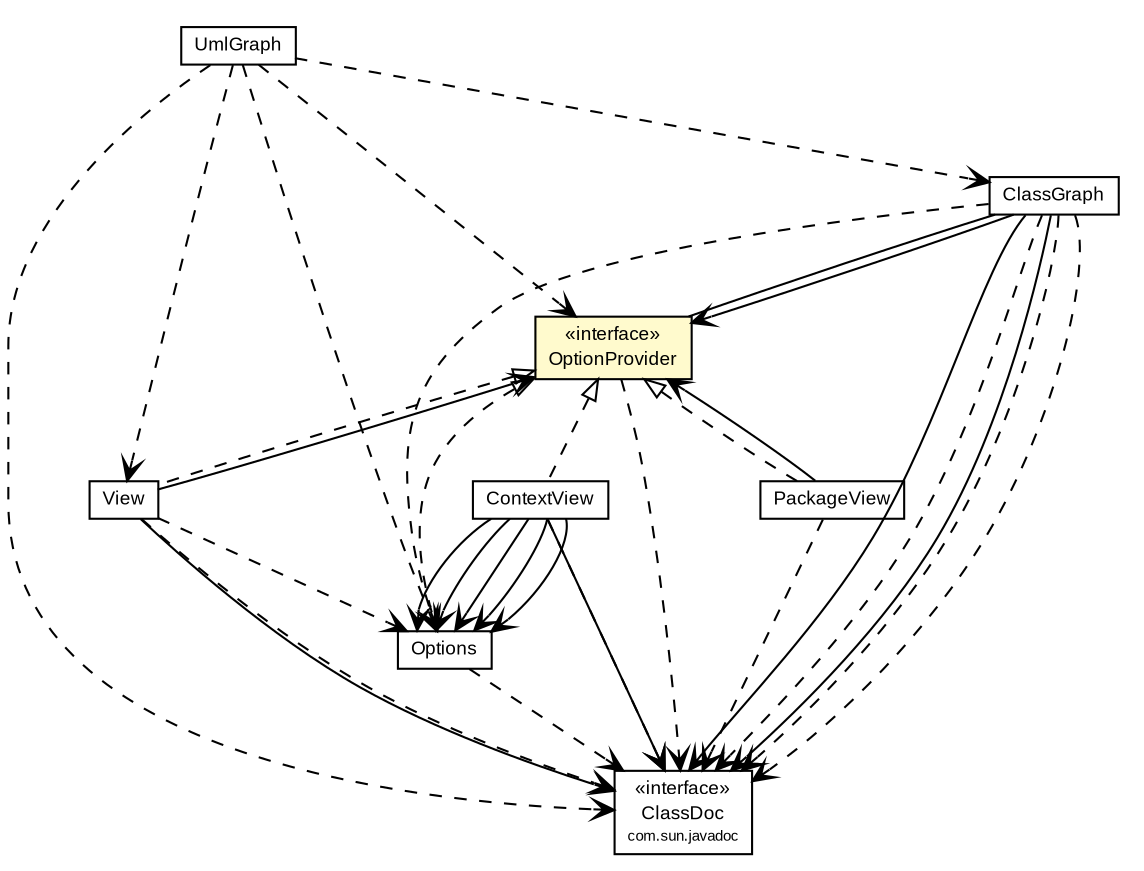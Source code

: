 #!/usr/local/bin/dot
#
# Class diagram 
# Generated by UmlGraph version 4.9 (http://www.spinellis.gr/sw/umlgraph)
#

digraph G {
	edge [fontname="arial",fontsize=10,labelfontname="arial",labelfontsize=10];
	node [fontname="arial",fontsize=10,shape=plaintext];
	// gr.spinellis.umlgraph.doclet.Options
	c778 [label=<<table border="0" cellborder="1" cellspacing="0" cellpadding="2" port="p" href="./Options.html">
		<tr><td><table border="0" cellspacing="0" cellpadding="1">
			<tr><td> Options </td></tr>
		</table></td></tr>
		</table>>, fontname="arial", fontcolor="black", fontsize=9.0];
	// gr.spinellis.umlgraph.doclet.UmlGraph
	c780 [label=<<table border="0" cellborder="1" cellspacing="0" cellpadding="2" port="p" href="./UmlGraph.html">
		<tr><td><table border="0" cellspacing="0" cellpadding="1">
			<tr><td> UmlGraph </td></tr>
		</table></td></tr>
		</table>>, fontname="arial", fontcolor="black", fontsize=9.0];
	// gr.spinellis.umlgraph.doclet.ClassGraph
	c781 [label=<<table border="0" cellborder="1" cellspacing="0" cellpadding="2" port="p" href="./ClassGraph.html">
		<tr><td><table border="0" cellspacing="0" cellpadding="1">
			<tr><td> ClassGraph </td></tr>
		</table></td></tr>
		</table>>, fontname="arial", fontcolor="black", fontsize=9.0];
	// gr.spinellis.umlgraph.doclet.View
	c788 [label=<<table border="0" cellborder="1" cellspacing="0" cellpadding="2" port="p" href="./View.html">
		<tr><td><table border="0" cellspacing="0" cellpadding="1">
			<tr><td> View </td></tr>
		</table></td></tr>
		</table>>, fontname="arial", fontcolor="black", fontsize=9.0];
	// gr.spinellis.umlgraph.doclet.PackageView
	c792 [label=<<table border="0" cellborder="1" cellspacing="0" cellpadding="2" port="p" href="./PackageView.html">
		<tr><td><table border="0" cellspacing="0" cellpadding="1">
			<tr><td> PackageView </td></tr>
		</table></td></tr>
		</table>>, fontname="arial", fontcolor="black", fontsize=9.0];
	// gr.spinellis.umlgraph.doclet.ContextView
	c794 [label=<<table border="0" cellborder="1" cellspacing="0" cellpadding="2" port="p" href="./ContextView.html">
		<tr><td><table border="0" cellspacing="0" cellpadding="1">
			<tr><td> ContextView </td></tr>
		</table></td></tr>
		</table>>, fontname="arial", fontcolor="black", fontsize=9.0];
	// gr.spinellis.umlgraph.doclet.OptionProvider
	c800 [label=<<table border="0" cellborder="1" cellspacing="0" cellpadding="2" port="p" bgcolor="lemonChiffon" href="./OptionProvider.html">
		<tr><td><table border="0" cellspacing="0" cellpadding="1">
			<tr><td> &laquo;interface&raquo; </td></tr>
			<tr><td> OptionProvider </td></tr>
		</table></td></tr>
		</table>>, fontname="arial", fontcolor="black", fontsize=9.0];
	//gr.spinellis.umlgraph.doclet.Options implements gr.spinellis.umlgraph.doclet.OptionProvider
	c800:p -> c778:p [dir=back,arrowtail=empty,style=dashed];
	// gr.spinellis.umlgraph.doclet.UmlGraph DEPEND gr.spinellis.umlgraph.doclet.OptionProvider
	c780:p -> c800:p [taillabel="", label="", headlabel="", fontname="arial", fontcolor="black", fontsize=10.0, color="black", arrowhead=open, style=dashed];
	// gr.spinellis.umlgraph.doclet.UmlGraph DEPEND gr.spinellis.umlgraph.doclet.Options
	c780:p -> c778:p [taillabel="", label="", headlabel="", fontname="arial", fontcolor="black", fontsize=10.0, color="black", arrowhead=open, style=dashed];
	// gr.spinellis.umlgraph.doclet.UmlGraph DEPEND gr.spinellis.umlgraph.doclet.View
	c780:p -> c788:p [taillabel="", label="", headlabel="", fontname="arial", fontcolor="black", fontsize=10.0, color="black", arrowhead=open, style=dashed];
	// gr.spinellis.umlgraph.doclet.UmlGraph DEPEND gr.spinellis.umlgraph.doclet.ClassGraph
	c780:p -> c781:p [taillabel="", label="", headlabel="", fontname="arial", fontcolor="black", fontsize=10.0, color="black", arrowhead=open, style=dashed];
	// gr.spinellis.umlgraph.doclet.ClassGraph HAS gr.spinellis.umlgraph.doclet.OptionProvider
	c781:p -> c800:p [taillabel="", label="", headlabel="", fontname="arial", fontcolor="black", fontsize=10.0, color="black", arrowhead=none, arrowtail=ediamond];
	// gr.spinellis.umlgraph.doclet.ClassGraph DEPEND gr.spinellis.umlgraph.doclet.Options
	c781:p -> c778:p [taillabel="", label="", headlabel="", fontname="arial", fontcolor="black", fontsize=10.0, color="black", arrowhead=open, style=dashed];
	//gr.spinellis.umlgraph.doclet.View implements gr.spinellis.umlgraph.doclet.OptionProvider
	c800:p -> c788:p [dir=back,arrowtail=empty,style=dashed];
	// gr.spinellis.umlgraph.doclet.View DEPEND gr.spinellis.umlgraph.doclet.Options
	c788:p -> c778:p [taillabel="", label="", headlabel="", fontname="arial", fontcolor="black", fontsize=10.0, color="black", arrowhead=open, style=dashed];
	//gr.spinellis.umlgraph.doclet.PackageView implements gr.spinellis.umlgraph.doclet.OptionProvider
	c800:p -> c792:p [dir=back,arrowtail=empty,style=dashed];
	//gr.spinellis.umlgraph.doclet.ContextView implements gr.spinellis.umlgraph.doclet.OptionProvider
	c800:p -> c794:p [dir=back,arrowtail=empty,style=dashed];
	// gr.spinellis.umlgraph.doclet.ClassGraph NAVASSOC gr.spinellis.umlgraph.doclet.OptionProvider
	c781:p -> c800:p [taillabel="", label="", headlabel="", fontname="arial", fontcolor="black", fontsize=10.0, color="black", arrowhead=open];
	// gr.spinellis.umlgraph.doclet.ClassGraph NAVASSOC com.sun.javadoc.ClassDoc
	c781:p -> c807:p [taillabel="", label="", headlabel="", fontname="arial", fontcolor="black", fontsize=10.0, color="black", arrowhead=open];
	// gr.spinellis.umlgraph.doclet.ClassGraph NAVASSOC com.sun.javadoc.ClassDoc
	c781:p -> c807:p [taillabel="", label="", headlabel="", fontname="arial", fontcolor="black", fontsize=10.0, color="black", arrowhead=open];
	// gr.spinellis.umlgraph.doclet.View NAVASSOC com.sun.javadoc.ClassDoc
	c788:p -> c807:p [taillabel="", label="", headlabel="", fontname="arial", fontcolor="black", fontsize=10.0, color="black", arrowhead=open];
	// gr.spinellis.umlgraph.doclet.View NAVASSOC gr.spinellis.umlgraph.doclet.OptionProvider
	c788:p -> c800:p [taillabel="", label="", headlabel="", fontname="arial", fontcolor="black", fontsize=10.0, color="black", arrowhead=open];
	// gr.spinellis.umlgraph.doclet.PackageView NAVASSOC gr.spinellis.umlgraph.doclet.OptionProvider
	c792:p -> c800:p [taillabel="", label="", headlabel="", fontname="arial", fontcolor="black", fontsize=10.0, color="black", arrowhead=open];
	// gr.spinellis.umlgraph.doclet.ContextView NAVASSOC com.sun.javadoc.ClassDoc
	c794:p -> c807:p [taillabel="", label="", headlabel="", fontname="arial", fontcolor="black", fontsize=10.0, color="black", arrowhead=open];
	// gr.spinellis.umlgraph.doclet.ContextView NAVASSOC gr.spinellis.umlgraph.doclet.Options
	c794:p -> c778:p [taillabel="", label="", headlabel="", fontname="arial", fontcolor="black", fontsize=10.0, color="black", arrowhead=open];
	// gr.spinellis.umlgraph.doclet.ContextView NAVASSOC gr.spinellis.umlgraph.doclet.Options
	c794:p -> c778:p [taillabel="", label="", headlabel="", fontname="arial", fontcolor="black", fontsize=10.0, color="black", arrowhead=open];
	// gr.spinellis.umlgraph.doclet.ContextView NAVASSOC gr.spinellis.umlgraph.doclet.Options
	c794:p -> c778:p [taillabel="", label="", headlabel="", fontname="arial", fontcolor="black", fontsize=10.0, color="black", arrowhead=open];
	// gr.spinellis.umlgraph.doclet.ContextView NAVASSOC gr.spinellis.umlgraph.doclet.Options
	c794:p -> c778:p [taillabel="", label="", headlabel="", fontname="arial", fontcolor="black", fontsize=10.0, color="black", arrowhead=open];
	// gr.spinellis.umlgraph.doclet.ContextView NAVASSOC gr.spinellis.umlgraph.doclet.Options
	c794:p -> c778:p [taillabel="", label="", headlabel="", fontname="arial", fontcolor="black", fontsize=10.0, color="black", arrowhead=open];
	// gr.spinellis.umlgraph.doclet.Options DEPEND com.sun.javadoc.ClassDoc
	c778:p -> c807:p [taillabel="", label="", headlabel="", fontname="arial", fontcolor="black", fontsize=10.0, color="black", arrowhead=open, style=dashed];
	// gr.spinellis.umlgraph.doclet.UmlGraph DEPEND com.sun.javadoc.ClassDoc
	c780:p -> c807:p [taillabel="", label="", headlabel="", fontname="arial", fontcolor="black", fontsize=10.0, color="black", arrowhead=open, style=dashed];
	// gr.spinellis.umlgraph.doclet.ClassGraph DEPEND com.sun.javadoc.ClassDoc
	c781:p -> c807:p [taillabel="", label="", headlabel="", fontname="arial", fontcolor="black", fontsize=10.0, color="black", arrowhead=open, style=dashed];
	// gr.spinellis.umlgraph.doclet.ClassGraph DEPEND com.sun.javadoc.ClassDoc
	c781:p -> c807:p [taillabel="", label="", headlabel="", fontname="arial", fontcolor="black", fontsize=10.0, color="black", arrowhead=open, style=dashed];
	// gr.spinellis.umlgraph.doclet.ClassGraph DEPEND com.sun.javadoc.ClassDoc
	c781:p -> c807:p [taillabel="", label="", headlabel="", fontname="arial", fontcolor="black", fontsize=10.0, color="black", arrowhead=open, style=dashed];
	// gr.spinellis.umlgraph.doclet.View DEPEND com.sun.javadoc.ClassDoc
	c788:p -> c807:p [taillabel="", label="", headlabel="", fontname="arial", fontcolor="black", fontsize=10.0, color="black", arrowhead=open, style=dashed];
	// gr.spinellis.umlgraph.doclet.PackageView DEPEND com.sun.javadoc.ClassDoc
	c792:p -> c807:p [taillabel="", label="", headlabel="", fontname="arial", fontcolor="black", fontsize=10.0, color="black", arrowhead=open, style=dashed];
	// gr.spinellis.umlgraph.doclet.ContextView DEPEND com.sun.javadoc.ClassDoc
	c794:p -> c807:p [taillabel="", label="", headlabel="", fontname="arial", fontcolor="black", fontsize=10.0, color="black", arrowhead=open, style=dashed];
	// gr.spinellis.umlgraph.doclet.OptionProvider DEPEND com.sun.javadoc.ClassDoc
	c800:p -> c807:p [taillabel="", label="", headlabel="", fontname="arial", fontcolor="black", fontsize=10.0, color="black", arrowhead=open, style=dashed];
	// com.sun.javadoc.ClassDoc
	c807 [label=<<table border="0" cellborder="1" cellspacing="0" cellpadding="2" port="p" href="http://java.sun.com/j2se/1.5.0/docs/guide/javadoc/doclet/spec/com/sun/javadoc/ClassDoc.html">
		<tr><td><table border="0" cellspacing="0" cellpadding="1">
			<tr><td> &laquo;interface&raquo; </td></tr>
			<tr><td> ClassDoc </td></tr>
			<tr><td><font point-size="7.0"> com.sun.javadoc </font></td></tr>
		</table></td></tr>
		</table>>, fontname="arial", fontcolor="black", fontsize=9.0];
}

